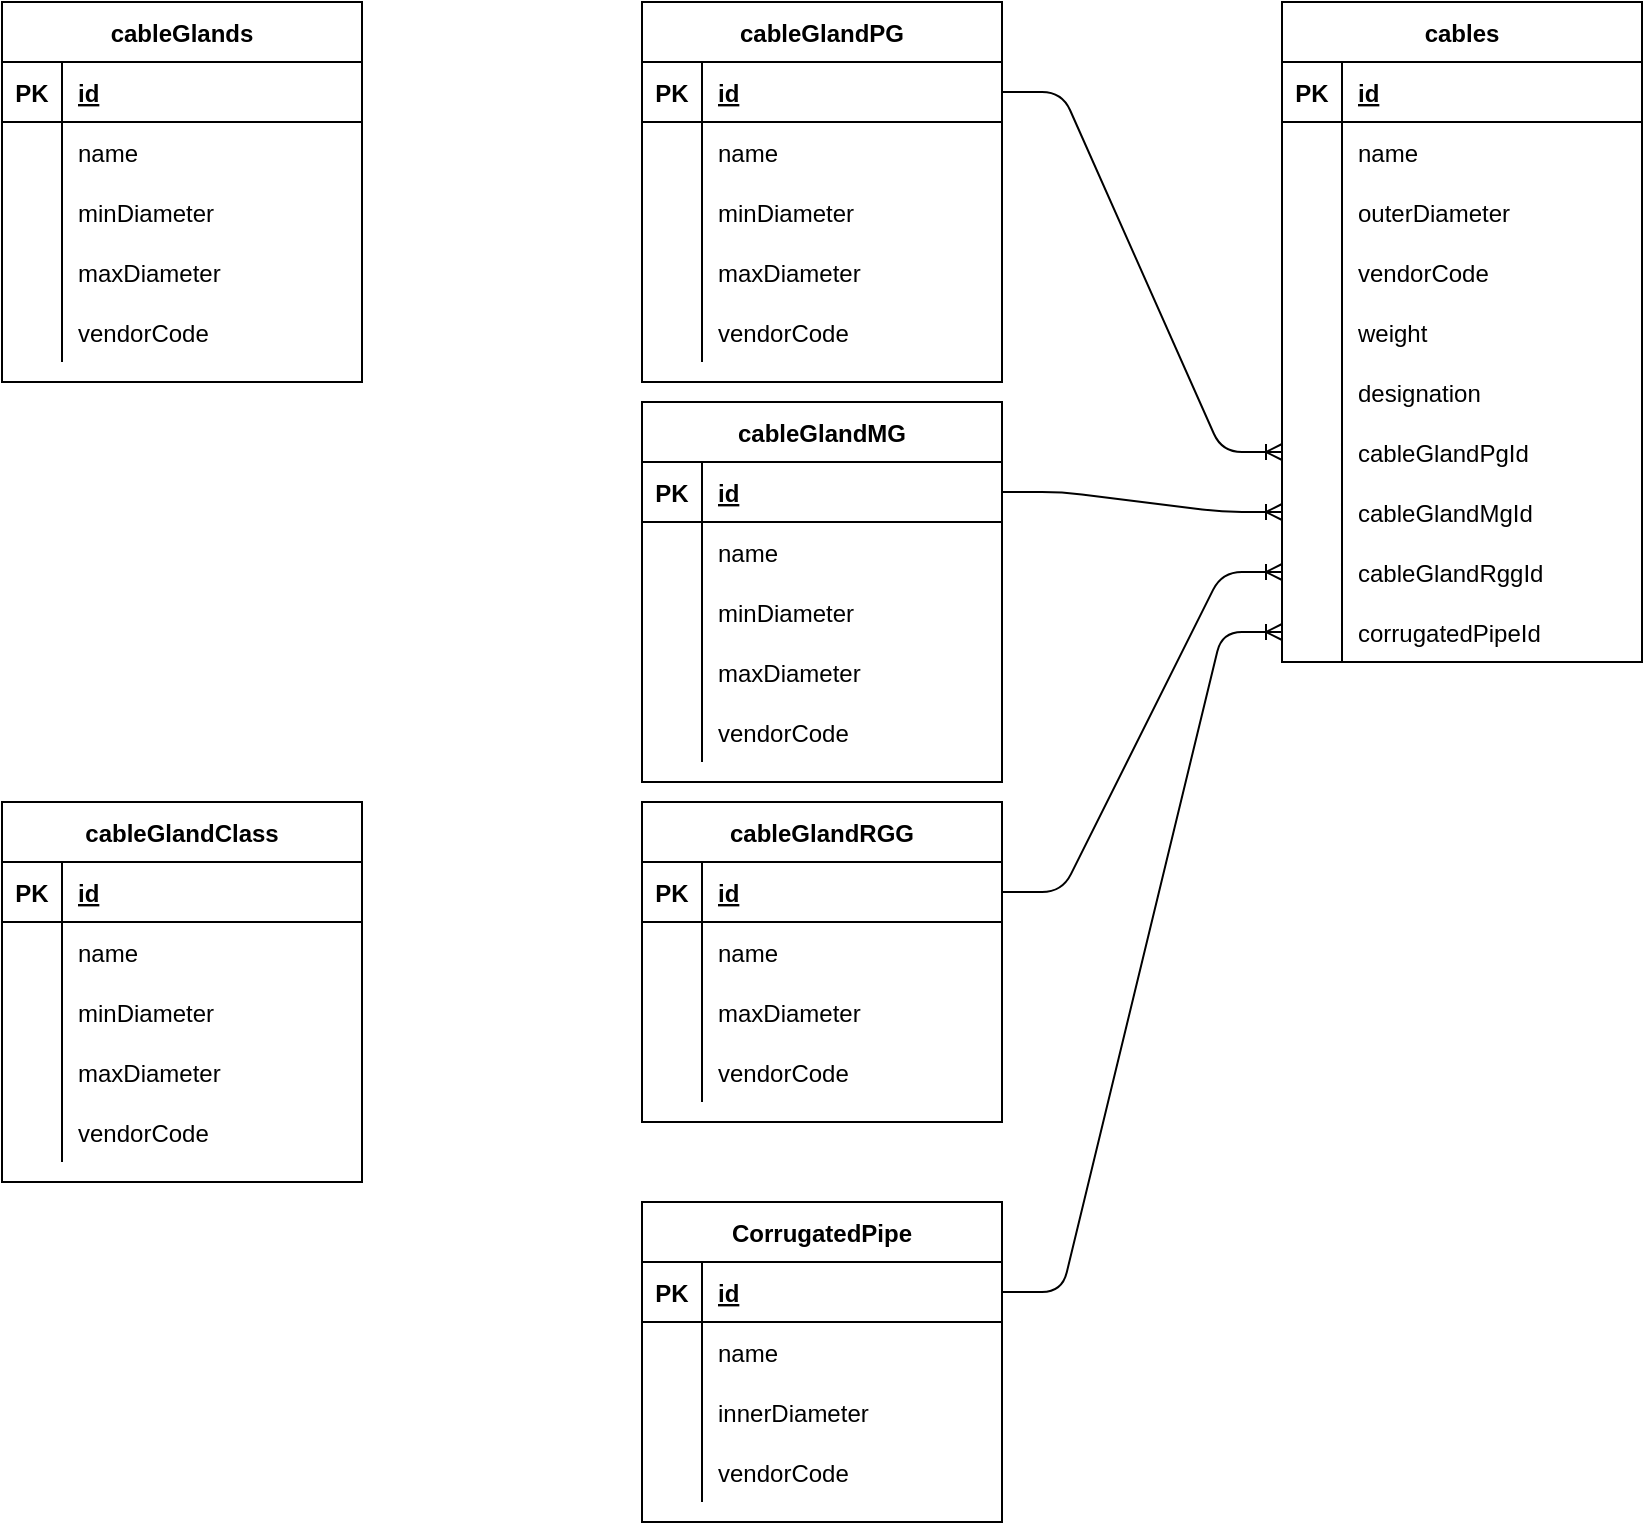 <mxfile version="14.0.1" type="device"><diagram id="R2lEEEUBdFMjLlhIrx00" name="Page-1"><mxGraphModel dx="1865" dy="689" grid="1" gridSize="10" guides="1" tooltips="1" connect="1" arrows="1" fold="1" page="1" pageScale="1" pageWidth="827" pageHeight="1169" math="0" shadow="0" extFonts="Permanent Marker^https://fonts.googleapis.com/css?family=Permanent+Marker"><root><mxCell id="0"/><mxCell id="1" parent="0"/><mxCell id="y3WjYk-hF2BFC4DKgjI9-2" value="cables" style="shape=table;startSize=30;container=1;collapsible=1;childLayout=tableLayout;fixedRows=1;rowLines=0;fontStyle=1;align=center;resizeLast=1;" parent="1" vertex="1"><mxGeometry x="360" y="40" width="180" height="330" as="geometry"><mxRectangle x="40" y="40" width="70" height="30" as="alternateBounds"/></mxGeometry></mxCell><mxCell id="y3WjYk-hF2BFC4DKgjI9-3" value="" style="shape=partialRectangle;collapsible=0;dropTarget=0;pointerEvents=0;fillColor=none;top=0;left=0;bottom=1;right=0;points=[[0,0.5],[1,0.5]];portConstraint=eastwest;" parent="y3WjYk-hF2BFC4DKgjI9-2" vertex="1"><mxGeometry y="30" width="180" height="30" as="geometry"/></mxCell><mxCell id="y3WjYk-hF2BFC4DKgjI9-4" value="PK" style="shape=partialRectangle;connectable=0;fillColor=none;top=0;left=0;bottom=0;right=0;fontStyle=1;overflow=hidden;" parent="y3WjYk-hF2BFC4DKgjI9-3" vertex="1"><mxGeometry width="30" height="30" as="geometry"/></mxCell><mxCell id="y3WjYk-hF2BFC4DKgjI9-5" value="id" style="shape=partialRectangle;connectable=0;fillColor=none;top=0;left=0;bottom=0;right=0;align=left;spacingLeft=6;fontStyle=5;overflow=hidden;" parent="y3WjYk-hF2BFC4DKgjI9-3" vertex="1"><mxGeometry x="30" width="150" height="30" as="geometry"/></mxCell><mxCell id="y3WjYk-hF2BFC4DKgjI9-6" value="" style="shape=partialRectangle;collapsible=0;dropTarget=0;pointerEvents=0;fillColor=none;top=0;left=0;bottom=0;right=0;points=[[0,0.5],[1,0.5]];portConstraint=eastwest;" parent="y3WjYk-hF2BFC4DKgjI9-2" vertex="1"><mxGeometry y="60" width="180" height="30" as="geometry"/></mxCell><mxCell id="y3WjYk-hF2BFC4DKgjI9-7" value="" style="shape=partialRectangle;connectable=0;fillColor=none;top=0;left=0;bottom=0;right=0;editable=1;overflow=hidden;" parent="y3WjYk-hF2BFC4DKgjI9-6" vertex="1"><mxGeometry width="30" height="30" as="geometry"/></mxCell><mxCell id="y3WjYk-hF2BFC4DKgjI9-8" value="name" style="shape=partialRectangle;connectable=0;fillColor=none;top=0;left=0;bottom=0;right=0;align=left;spacingLeft=6;overflow=hidden;" parent="y3WjYk-hF2BFC4DKgjI9-6" vertex="1"><mxGeometry x="30" width="150" height="30" as="geometry"/></mxCell><mxCell id="y3WjYk-hF2BFC4DKgjI9-9" value="" style="shape=partialRectangle;collapsible=0;dropTarget=0;pointerEvents=0;fillColor=none;top=0;left=0;bottom=0;right=0;points=[[0,0.5],[1,0.5]];portConstraint=eastwest;" parent="y3WjYk-hF2BFC4DKgjI9-2" vertex="1"><mxGeometry y="90" width="180" height="30" as="geometry"/></mxCell><mxCell id="y3WjYk-hF2BFC4DKgjI9-10" value="" style="shape=partialRectangle;connectable=0;fillColor=none;top=0;left=0;bottom=0;right=0;editable=1;overflow=hidden;" parent="y3WjYk-hF2BFC4DKgjI9-9" vertex="1"><mxGeometry width="30" height="30" as="geometry"/></mxCell><mxCell id="y3WjYk-hF2BFC4DKgjI9-11" value="outerDiameter" style="shape=partialRectangle;connectable=0;fillColor=none;top=0;left=0;bottom=0;right=0;align=left;spacingLeft=6;overflow=hidden;" parent="y3WjYk-hF2BFC4DKgjI9-9" vertex="1"><mxGeometry x="30" width="150" height="30" as="geometry"/></mxCell><mxCell id="y3WjYk-hF2BFC4DKgjI9-12" value="" style="shape=partialRectangle;collapsible=0;dropTarget=0;pointerEvents=0;fillColor=none;top=0;left=0;bottom=0;right=0;points=[[0,0.5],[1,0.5]];portConstraint=eastwest;" parent="y3WjYk-hF2BFC4DKgjI9-2" vertex="1"><mxGeometry y="120" width="180" height="30" as="geometry"/></mxCell><mxCell id="y3WjYk-hF2BFC4DKgjI9-13" value="" style="shape=partialRectangle;connectable=0;fillColor=none;top=0;left=0;bottom=0;right=0;editable=1;overflow=hidden;" parent="y3WjYk-hF2BFC4DKgjI9-12" vertex="1"><mxGeometry width="30" height="30" as="geometry"/></mxCell><mxCell id="y3WjYk-hF2BFC4DKgjI9-14" value="vendorCode" style="shape=partialRectangle;connectable=0;fillColor=none;top=0;left=0;bottom=0;right=0;align=left;spacingLeft=6;overflow=hidden;" parent="y3WjYk-hF2BFC4DKgjI9-12" vertex="1"><mxGeometry x="30" width="150" height="30" as="geometry"/></mxCell><mxCell id="y3WjYk-hF2BFC4DKgjI9-20" value="" style="shape=partialRectangle;collapsible=0;dropTarget=0;pointerEvents=0;fillColor=none;top=0;left=0;bottom=0;right=0;points=[[0,0.5],[1,0.5]];portConstraint=eastwest;" parent="y3WjYk-hF2BFC4DKgjI9-2" vertex="1"><mxGeometry y="150" width="180" height="30" as="geometry"/></mxCell><mxCell id="y3WjYk-hF2BFC4DKgjI9-21" value="" style="shape=partialRectangle;connectable=0;fillColor=none;top=0;left=0;bottom=0;right=0;editable=1;overflow=hidden;" parent="y3WjYk-hF2BFC4DKgjI9-20" vertex="1"><mxGeometry width="30" height="30" as="geometry"/></mxCell><mxCell id="y3WjYk-hF2BFC4DKgjI9-22" value="weight" style="shape=partialRectangle;connectable=0;fillColor=none;top=0;left=0;bottom=0;right=0;align=left;spacingLeft=6;overflow=hidden;" parent="y3WjYk-hF2BFC4DKgjI9-20" vertex="1"><mxGeometry x="30" width="150" height="30" as="geometry"/></mxCell><mxCell id="y3WjYk-hF2BFC4DKgjI9-32" value="" style="shape=partialRectangle;collapsible=0;dropTarget=0;pointerEvents=0;fillColor=none;top=0;left=0;bottom=0;right=0;points=[[0,0.5],[1,0.5]];portConstraint=eastwest;" parent="y3WjYk-hF2BFC4DKgjI9-2" vertex="1"><mxGeometry y="180" width="180" height="30" as="geometry"/></mxCell><mxCell id="y3WjYk-hF2BFC4DKgjI9-33" value="" style="shape=partialRectangle;connectable=0;fillColor=none;top=0;left=0;bottom=0;right=0;editable=1;overflow=hidden;" parent="y3WjYk-hF2BFC4DKgjI9-32" vertex="1"><mxGeometry width="30" height="30" as="geometry"/></mxCell><mxCell id="y3WjYk-hF2BFC4DKgjI9-34" value="designation" style="shape=partialRectangle;connectable=0;fillColor=none;top=0;left=0;bottom=0;right=0;align=left;spacingLeft=6;overflow=hidden;" parent="y3WjYk-hF2BFC4DKgjI9-32" vertex="1"><mxGeometry x="30" width="150" height="30" as="geometry"/></mxCell><mxCell id="y3WjYk-hF2BFC4DKgjI9-28" value="" style="shape=partialRectangle;collapsible=0;dropTarget=0;pointerEvents=0;fillColor=none;top=0;left=0;bottom=0;right=0;points=[[0,0.5],[1,0.5]];portConstraint=eastwest;" parent="y3WjYk-hF2BFC4DKgjI9-2" vertex="1"><mxGeometry y="210" width="180" height="30" as="geometry"/></mxCell><mxCell id="y3WjYk-hF2BFC4DKgjI9-29" value="" style="shape=partialRectangle;connectable=0;fillColor=none;top=0;left=0;bottom=0;right=0;editable=1;overflow=hidden;" parent="y3WjYk-hF2BFC4DKgjI9-28" vertex="1"><mxGeometry width="30" height="30" as="geometry"/></mxCell><mxCell id="y3WjYk-hF2BFC4DKgjI9-30" value="cableGlandPgId" style="shape=partialRectangle;connectable=0;fillColor=none;top=0;left=0;bottom=0;right=0;align=left;spacingLeft=6;overflow=hidden;" parent="y3WjYk-hF2BFC4DKgjI9-28" vertex="1"><mxGeometry x="30" width="150" height="30" as="geometry"/></mxCell><mxCell id="QT4CGH7tXEihgU_kym3k-116" value="" style="shape=partialRectangle;collapsible=0;dropTarget=0;pointerEvents=0;fillColor=none;top=0;left=0;bottom=0;right=0;points=[[0,0.5],[1,0.5]];portConstraint=eastwest;" parent="y3WjYk-hF2BFC4DKgjI9-2" vertex="1"><mxGeometry y="240" width="180" height="30" as="geometry"/></mxCell><mxCell id="QT4CGH7tXEihgU_kym3k-117" value="" style="shape=partialRectangle;connectable=0;fillColor=none;top=0;left=0;bottom=0;right=0;editable=1;overflow=hidden;" parent="QT4CGH7tXEihgU_kym3k-116" vertex="1"><mxGeometry width="30" height="30" as="geometry"/></mxCell><mxCell id="QT4CGH7tXEihgU_kym3k-118" value="cableGlandMgId" style="shape=partialRectangle;connectable=0;fillColor=none;top=0;left=0;bottom=0;right=0;align=left;spacingLeft=6;overflow=hidden;" parent="QT4CGH7tXEihgU_kym3k-116" vertex="1"><mxGeometry x="30" width="150" height="30" as="geometry"/></mxCell><mxCell id="QT4CGH7tXEihgU_kym3k-41" value="" style="shape=partialRectangle;collapsible=0;dropTarget=0;pointerEvents=0;fillColor=none;top=0;left=0;bottom=0;right=0;points=[[0,0.5],[1,0.5]];portConstraint=eastwest;" parent="y3WjYk-hF2BFC4DKgjI9-2" vertex="1"><mxGeometry y="270" width="180" height="30" as="geometry"/></mxCell><mxCell id="QT4CGH7tXEihgU_kym3k-42" value="" style="shape=partialRectangle;connectable=0;fillColor=none;top=0;left=0;bottom=0;right=0;editable=1;overflow=hidden;" parent="QT4CGH7tXEihgU_kym3k-41" vertex="1"><mxGeometry width="30" height="30" as="geometry"/></mxCell><mxCell id="QT4CGH7tXEihgU_kym3k-43" value="cableGlandRggId" style="shape=partialRectangle;connectable=0;fillColor=none;top=0;left=0;bottom=0;right=0;align=left;spacingLeft=6;overflow=hidden;" parent="QT4CGH7tXEihgU_kym3k-41" vertex="1"><mxGeometry x="30" width="150" height="30" as="geometry"/></mxCell><mxCell id="QT4CGH7tXEihgU_kym3k-126" value="" style="shape=partialRectangle;collapsible=0;dropTarget=0;pointerEvents=0;fillColor=none;top=0;left=0;bottom=0;right=0;points=[[0,0.5],[1,0.5]];portConstraint=eastwest;" parent="y3WjYk-hF2BFC4DKgjI9-2" vertex="1"><mxGeometry y="300" width="180" height="30" as="geometry"/></mxCell><mxCell id="QT4CGH7tXEihgU_kym3k-127" value="" style="shape=partialRectangle;connectable=0;fillColor=none;top=0;left=0;bottom=0;right=0;editable=1;overflow=hidden;" parent="QT4CGH7tXEihgU_kym3k-126" vertex="1"><mxGeometry width="30" height="30" as="geometry"/></mxCell><mxCell id="QT4CGH7tXEihgU_kym3k-128" value="corrugatedPipeId" style="shape=partialRectangle;connectable=0;fillColor=none;top=0;left=0;bottom=0;right=0;align=left;spacingLeft=6;overflow=hidden;" parent="QT4CGH7tXEihgU_kym3k-126" vertex="1"><mxGeometry x="30" width="150" height="30" as="geometry"/></mxCell><mxCell id="QT4CGH7tXEihgU_kym3k-14" value="cableGlands" style="shape=table;startSize=30;container=1;collapsible=1;childLayout=tableLayout;fixedRows=1;rowLines=0;fontStyle=1;align=center;resizeLast=1;" parent="1" vertex="1"><mxGeometry x="-280" y="40" width="180" height="190" as="geometry"><mxRectangle x="40" y="40" width="70" height="30" as="alternateBounds"/></mxGeometry></mxCell><mxCell id="QT4CGH7tXEihgU_kym3k-15" value="" style="shape=partialRectangle;collapsible=0;dropTarget=0;pointerEvents=0;fillColor=none;top=0;left=0;bottom=1;right=0;points=[[0,0.5],[1,0.5]];portConstraint=eastwest;" parent="QT4CGH7tXEihgU_kym3k-14" vertex="1"><mxGeometry y="30" width="180" height="30" as="geometry"/></mxCell><mxCell id="QT4CGH7tXEihgU_kym3k-16" value="PK" style="shape=partialRectangle;connectable=0;fillColor=none;top=0;left=0;bottom=0;right=0;fontStyle=1;overflow=hidden;" parent="QT4CGH7tXEihgU_kym3k-15" vertex="1"><mxGeometry width="30" height="30" as="geometry"/></mxCell><mxCell id="QT4CGH7tXEihgU_kym3k-17" value="id" style="shape=partialRectangle;connectable=0;fillColor=none;top=0;left=0;bottom=0;right=0;align=left;spacingLeft=6;fontStyle=5;overflow=hidden;" parent="QT4CGH7tXEihgU_kym3k-15" vertex="1"><mxGeometry x="30" width="150" height="30" as="geometry"/></mxCell><mxCell id="QT4CGH7tXEihgU_kym3k-18" value="" style="shape=partialRectangle;collapsible=0;dropTarget=0;pointerEvents=0;fillColor=none;top=0;left=0;bottom=0;right=0;points=[[0,0.5],[1,0.5]];portConstraint=eastwest;" parent="QT4CGH7tXEihgU_kym3k-14" vertex="1"><mxGeometry y="60" width="180" height="30" as="geometry"/></mxCell><mxCell id="QT4CGH7tXEihgU_kym3k-19" value="" style="shape=partialRectangle;connectable=0;fillColor=none;top=0;left=0;bottom=0;right=0;editable=1;overflow=hidden;" parent="QT4CGH7tXEihgU_kym3k-18" vertex="1"><mxGeometry width="30" height="30" as="geometry"/></mxCell><mxCell id="QT4CGH7tXEihgU_kym3k-20" value="name" style="shape=partialRectangle;connectable=0;fillColor=none;top=0;left=0;bottom=0;right=0;align=left;spacingLeft=6;overflow=hidden;" parent="QT4CGH7tXEihgU_kym3k-18" vertex="1"><mxGeometry x="30" width="150" height="30" as="geometry"/></mxCell><mxCell id="QT4CGH7tXEihgU_kym3k-21" value="" style="shape=partialRectangle;collapsible=0;dropTarget=0;pointerEvents=0;fillColor=none;top=0;left=0;bottom=0;right=0;points=[[0,0.5],[1,0.5]];portConstraint=eastwest;" parent="QT4CGH7tXEihgU_kym3k-14" vertex="1"><mxGeometry y="90" width="180" height="30" as="geometry"/></mxCell><mxCell id="QT4CGH7tXEihgU_kym3k-22" value="" style="shape=partialRectangle;connectable=0;fillColor=none;top=0;left=0;bottom=0;right=0;editable=1;overflow=hidden;" parent="QT4CGH7tXEihgU_kym3k-21" vertex="1"><mxGeometry width="30" height="30" as="geometry"/></mxCell><mxCell id="QT4CGH7tXEihgU_kym3k-23" value="minDiameter" style="shape=partialRectangle;connectable=0;fillColor=none;top=0;left=0;bottom=0;right=0;align=left;spacingLeft=6;overflow=hidden;" parent="QT4CGH7tXEihgU_kym3k-21" vertex="1"><mxGeometry x="30" width="150" height="30" as="geometry"/></mxCell><mxCell id="QT4CGH7tXEihgU_kym3k-24" value="" style="shape=partialRectangle;collapsible=0;dropTarget=0;pointerEvents=0;fillColor=none;top=0;left=0;bottom=0;right=0;points=[[0,0.5],[1,0.5]];portConstraint=eastwest;" parent="QT4CGH7tXEihgU_kym3k-14" vertex="1"><mxGeometry y="120" width="180" height="30" as="geometry"/></mxCell><mxCell id="QT4CGH7tXEihgU_kym3k-25" value="" style="shape=partialRectangle;connectable=0;fillColor=none;top=0;left=0;bottom=0;right=0;editable=1;overflow=hidden;" parent="QT4CGH7tXEihgU_kym3k-24" vertex="1"><mxGeometry width="30" height="30" as="geometry"/></mxCell><mxCell id="QT4CGH7tXEihgU_kym3k-26" value="maxDiameter" style="shape=partialRectangle;connectable=0;fillColor=none;top=0;left=0;bottom=0;right=0;align=left;spacingLeft=6;overflow=hidden;" parent="QT4CGH7tXEihgU_kym3k-24" vertex="1"><mxGeometry x="30" width="150" height="30" as="geometry"/></mxCell><mxCell id="QT4CGH7tXEihgU_kym3k-27" value="" style="shape=partialRectangle;collapsible=0;dropTarget=0;pointerEvents=0;fillColor=none;top=0;left=0;bottom=0;right=0;points=[[0,0.5],[1,0.5]];portConstraint=eastwest;" parent="QT4CGH7tXEihgU_kym3k-14" vertex="1"><mxGeometry y="150" width="180" height="30" as="geometry"/></mxCell><mxCell id="QT4CGH7tXEihgU_kym3k-28" value="" style="shape=partialRectangle;connectable=0;fillColor=none;top=0;left=0;bottom=0;right=0;editable=1;overflow=hidden;" parent="QT4CGH7tXEihgU_kym3k-27" vertex="1"><mxGeometry width="30" height="30" as="geometry"/></mxCell><mxCell id="QT4CGH7tXEihgU_kym3k-29" value="vendorCode" style="shape=partialRectangle;connectable=0;fillColor=none;top=0;left=0;bottom=0;right=0;align=left;spacingLeft=6;overflow=hidden;" parent="QT4CGH7tXEihgU_kym3k-27" vertex="1"><mxGeometry x="30" width="150" height="30" as="geometry"/></mxCell><mxCell id="QT4CGH7tXEihgU_kym3k-44" value="cableGlandClass" style="shape=table;startSize=30;container=1;collapsible=1;childLayout=tableLayout;fixedRows=1;rowLines=0;fontStyle=1;align=center;resizeLast=1;" parent="1" vertex="1"><mxGeometry x="-280" y="440" width="180" height="190" as="geometry"><mxRectangle x="40" y="40" width="70" height="30" as="alternateBounds"/></mxGeometry></mxCell><mxCell id="QT4CGH7tXEihgU_kym3k-45" value="" style="shape=partialRectangle;collapsible=0;dropTarget=0;pointerEvents=0;fillColor=none;top=0;left=0;bottom=1;right=0;points=[[0,0.5],[1,0.5]];portConstraint=eastwest;" parent="QT4CGH7tXEihgU_kym3k-44" vertex="1"><mxGeometry y="30" width="180" height="30" as="geometry"/></mxCell><mxCell id="QT4CGH7tXEihgU_kym3k-46" value="PK" style="shape=partialRectangle;connectable=0;fillColor=none;top=0;left=0;bottom=0;right=0;fontStyle=1;overflow=hidden;" parent="QT4CGH7tXEihgU_kym3k-45" vertex="1"><mxGeometry width="30" height="30" as="geometry"/></mxCell><mxCell id="QT4CGH7tXEihgU_kym3k-47" value="id" style="shape=partialRectangle;connectable=0;fillColor=none;top=0;left=0;bottom=0;right=0;align=left;spacingLeft=6;fontStyle=5;overflow=hidden;" parent="QT4CGH7tXEihgU_kym3k-45" vertex="1"><mxGeometry x="30" width="150" height="30" as="geometry"/></mxCell><mxCell id="QT4CGH7tXEihgU_kym3k-48" value="" style="shape=partialRectangle;collapsible=0;dropTarget=0;pointerEvents=0;fillColor=none;top=0;left=0;bottom=0;right=0;points=[[0,0.5],[1,0.5]];portConstraint=eastwest;" parent="QT4CGH7tXEihgU_kym3k-44" vertex="1"><mxGeometry y="60" width="180" height="30" as="geometry"/></mxCell><mxCell id="QT4CGH7tXEihgU_kym3k-49" value="" style="shape=partialRectangle;connectable=0;fillColor=none;top=0;left=0;bottom=0;right=0;editable=1;overflow=hidden;" parent="QT4CGH7tXEihgU_kym3k-48" vertex="1"><mxGeometry width="30" height="30" as="geometry"/></mxCell><mxCell id="QT4CGH7tXEihgU_kym3k-50" value="name" style="shape=partialRectangle;connectable=0;fillColor=none;top=0;left=0;bottom=0;right=0;align=left;spacingLeft=6;overflow=hidden;" parent="QT4CGH7tXEihgU_kym3k-48" vertex="1"><mxGeometry x="30" width="150" height="30" as="geometry"/></mxCell><mxCell id="QT4CGH7tXEihgU_kym3k-51" value="" style="shape=partialRectangle;collapsible=0;dropTarget=0;pointerEvents=0;fillColor=none;top=0;left=0;bottom=0;right=0;points=[[0,0.5],[1,0.5]];portConstraint=eastwest;" parent="QT4CGH7tXEihgU_kym3k-44" vertex="1"><mxGeometry y="90" width="180" height="30" as="geometry"/></mxCell><mxCell id="QT4CGH7tXEihgU_kym3k-52" value="" style="shape=partialRectangle;connectable=0;fillColor=none;top=0;left=0;bottom=0;right=0;editable=1;overflow=hidden;" parent="QT4CGH7tXEihgU_kym3k-51" vertex="1"><mxGeometry width="30" height="30" as="geometry"/></mxCell><mxCell id="QT4CGH7tXEihgU_kym3k-53" value="minDiameter" style="shape=partialRectangle;connectable=0;fillColor=none;top=0;left=0;bottom=0;right=0;align=left;spacingLeft=6;overflow=hidden;" parent="QT4CGH7tXEihgU_kym3k-51" vertex="1"><mxGeometry x="30" width="150" height="30" as="geometry"/></mxCell><mxCell id="QT4CGH7tXEihgU_kym3k-54" value="" style="shape=partialRectangle;collapsible=0;dropTarget=0;pointerEvents=0;fillColor=none;top=0;left=0;bottom=0;right=0;points=[[0,0.5],[1,0.5]];portConstraint=eastwest;" parent="QT4CGH7tXEihgU_kym3k-44" vertex="1"><mxGeometry y="120" width="180" height="30" as="geometry"/></mxCell><mxCell id="QT4CGH7tXEihgU_kym3k-55" value="" style="shape=partialRectangle;connectable=0;fillColor=none;top=0;left=0;bottom=0;right=0;editable=1;overflow=hidden;" parent="QT4CGH7tXEihgU_kym3k-54" vertex="1"><mxGeometry width="30" height="30" as="geometry"/></mxCell><mxCell id="QT4CGH7tXEihgU_kym3k-56" value="maxDiameter" style="shape=partialRectangle;connectable=0;fillColor=none;top=0;left=0;bottom=0;right=0;align=left;spacingLeft=6;overflow=hidden;" parent="QT4CGH7tXEihgU_kym3k-54" vertex="1"><mxGeometry x="30" width="150" height="30" as="geometry"/></mxCell><mxCell id="QT4CGH7tXEihgU_kym3k-57" value="" style="shape=partialRectangle;collapsible=0;dropTarget=0;pointerEvents=0;fillColor=none;top=0;left=0;bottom=0;right=0;points=[[0,0.5],[1,0.5]];portConstraint=eastwest;" parent="QT4CGH7tXEihgU_kym3k-44" vertex="1"><mxGeometry y="150" width="180" height="30" as="geometry"/></mxCell><mxCell id="QT4CGH7tXEihgU_kym3k-58" value="" style="shape=partialRectangle;connectable=0;fillColor=none;top=0;left=0;bottom=0;right=0;editable=1;overflow=hidden;" parent="QT4CGH7tXEihgU_kym3k-57" vertex="1"><mxGeometry width="30" height="30" as="geometry"/></mxCell><mxCell id="QT4CGH7tXEihgU_kym3k-59" value="vendorCode" style="shape=partialRectangle;connectable=0;fillColor=none;top=0;left=0;bottom=0;right=0;align=left;spacingLeft=6;overflow=hidden;" parent="QT4CGH7tXEihgU_kym3k-57" vertex="1"><mxGeometry x="30" width="150" height="30" as="geometry"/></mxCell><mxCell id="QT4CGH7tXEihgU_kym3k-60" value="cableGlandPG" style="shape=table;startSize=30;container=1;collapsible=1;childLayout=tableLayout;fixedRows=1;rowLines=0;fontStyle=1;align=center;resizeLast=1;" parent="1" vertex="1"><mxGeometry x="40" y="40" width="180" height="190" as="geometry"><mxRectangle x="40" y="40" width="70" height="30" as="alternateBounds"/></mxGeometry></mxCell><mxCell id="QT4CGH7tXEihgU_kym3k-61" value="" style="shape=partialRectangle;collapsible=0;dropTarget=0;pointerEvents=0;fillColor=none;top=0;left=0;bottom=1;right=0;points=[[0,0.5],[1,0.5]];portConstraint=eastwest;" parent="QT4CGH7tXEihgU_kym3k-60" vertex="1"><mxGeometry y="30" width="180" height="30" as="geometry"/></mxCell><mxCell id="QT4CGH7tXEihgU_kym3k-62" value="PK" style="shape=partialRectangle;connectable=0;fillColor=none;top=0;left=0;bottom=0;right=0;fontStyle=1;overflow=hidden;" parent="QT4CGH7tXEihgU_kym3k-61" vertex="1"><mxGeometry width="30" height="30" as="geometry"/></mxCell><mxCell id="QT4CGH7tXEihgU_kym3k-63" value="id" style="shape=partialRectangle;connectable=0;fillColor=none;top=0;left=0;bottom=0;right=0;align=left;spacingLeft=6;fontStyle=5;overflow=hidden;" parent="QT4CGH7tXEihgU_kym3k-61" vertex="1"><mxGeometry x="30" width="150" height="30" as="geometry"/></mxCell><mxCell id="QT4CGH7tXEihgU_kym3k-64" value="" style="shape=partialRectangle;collapsible=0;dropTarget=0;pointerEvents=0;fillColor=none;top=0;left=0;bottom=0;right=0;points=[[0,0.5],[1,0.5]];portConstraint=eastwest;" parent="QT4CGH7tXEihgU_kym3k-60" vertex="1"><mxGeometry y="60" width="180" height="30" as="geometry"/></mxCell><mxCell id="QT4CGH7tXEihgU_kym3k-65" value="" style="shape=partialRectangle;connectable=0;fillColor=none;top=0;left=0;bottom=0;right=0;editable=1;overflow=hidden;" parent="QT4CGH7tXEihgU_kym3k-64" vertex="1"><mxGeometry width="30" height="30" as="geometry"/></mxCell><mxCell id="QT4CGH7tXEihgU_kym3k-66" value="name" style="shape=partialRectangle;connectable=0;fillColor=none;top=0;left=0;bottom=0;right=0;align=left;spacingLeft=6;overflow=hidden;" parent="QT4CGH7tXEihgU_kym3k-64" vertex="1"><mxGeometry x="30" width="150" height="30" as="geometry"/></mxCell><mxCell id="QT4CGH7tXEihgU_kym3k-67" value="" style="shape=partialRectangle;collapsible=0;dropTarget=0;pointerEvents=0;fillColor=none;top=0;left=0;bottom=0;right=0;points=[[0,0.5],[1,0.5]];portConstraint=eastwest;" parent="QT4CGH7tXEihgU_kym3k-60" vertex="1"><mxGeometry y="90" width="180" height="30" as="geometry"/></mxCell><mxCell id="QT4CGH7tXEihgU_kym3k-68" value="" style="shape=partialRectangle;connectable=0;fillColor=none;top=0;left=0;bottom=0;right=0;editable=1;overflow=hidden;" parent="QT4CGH7tXEihgU_kym3k-67" vertex="1"><mxGeometry width="30" height="30" as="geometry"/></mxCell><mxCell id="QT4CGH7tXEihgU_kym3k-69" value="minDiameter" style="shape=partialRectangle;connectable=0;fillColor=none;top=0;left=0;bottom=0;right=0;align=left;spacingLeft=6;overflow=hidden;" parent="QT4CGH7tXEihgU_kym3k-67" vertex="1"><mxGeometry x="30" width="150" height="30" as="geometry"/></mxCell><mxCell id="QT4CGH7tXEihgU_kym3k-70" value="" style="shape=partialRectangle;collapsible=0;dropTarget=0;pointerEvents=0;fillColor=none;top=0;left=0;bottom=0;right=0;points=[[0,0.5],[1,0.5]];portConstraint=eastwest;" parent="QT4CGH7tXEihgU_kym3k-60" vertex="1"><mxGeometry y="120" width="180" height="30" as="geometry"/></mxCell><mxCell id="QT4CGH7tXEihgU_kym3k-71" value="" style="shape=partialRectangle;connectable=0;fillColor=none;top=0;left=0;bottom=0;right=0;editable=1;overflow=hidden;" parent="QT4CGH7tXEihgU_kym3k-70" vertex="1"><mxGeometry width="30" height="30" as="geometry"/></mxCell><mxCell id="QT4CGH7tXEihgU_kym3k-72" value="maxDiameter" style="shape=partialRectangle;connectable=0;fillColor=none;top=0;left=0;bottom=0;right=0;align=left;spacingLeft=6;overflow=hidden;" parent="QT4CGH7tXEihgU_kym3k-70" vertex="1"><mxGeometry x="30" width="150" height="30" as="geometry"/></mxCell><mxCell id="QT4CGH7tXEihgU_kym3k-73" value="" style="shape=partialRectangle;collapsible=0;dropTarget=0;pointerEvents=0;fillColor=none;top=0;left=0;bottom=0;right=0;points=[[0,0.5],[1,0.5]];portConstraint=eastwest;" parent="QT4CGH7tXEihgU_kym3k-60" vertex="1"><mxGeometry y="150" width="180" height="30" as="geometry"/></mxCell><mxCell id="QT4CGH7tXEihgU_kym3k-74" value="" style="shape=partialRectangle;connectable=0;fillColor=none;top=0;left=0;bottom=0;right=0;editable=1;overflow=hidden;" parent="QT4CGH7tXEihgU_kym3k-73" vertex="1"><mxGeometry width="30" height="30" as="geometry"/></mxCell><mxCell id="QT4CGH7tXEihgU_kym3k-75" value="vendorCode" style="shape=partialRectangle;connectable=0;fillColor=none;top=0;left=0;bottom=0;right=0;align=left;spacingLeft=6;overflow=hidden;" parent="QT4CGH7tXEihgU_kym3k-73" vertex="1"><mxGeometry x="30" width="150" height="30" as="geometry"/></mxCell><mxCell id="QT4CGH7tXEihgU_kym3k-76" value="cableGlandMG" style="shape=table;startSize=30;container=1;collapsible=1;childLayout=tableLayout;fixedRows=1;rowLines=0;fontStyle=1;align=center;resizeLast=1;" parent="1" vertex="1"><mxGeometry x="40" y="240" width="180" height="190" as="geometry"><mxRectangle x="40" y="240" width="70" height="30" as="alternateBounds"/></mxGeometry></mxCell><mxCell id="QT4CGH7tXEihgU_kym3k-77" value="" style="shape=partialRectangle;collapsible=0;dropTarget=0;pointerEvents=0;fillColor=none;top=0;left=0;bottom=1;right=0;points=[[0,0.5],[1,0.5]];portConstraint=eastwest;" parent="QT4CGH7tXEihgU_kym3k-76" vertex="1"><mxGeometry y="30" width="180" height="30" as="geometry"/></mxCell><mxCell id="QT4CGH7tXEihgU_kym3k-78" value="PK" style="shape=partialRectangle;connectable=0;fillColor=none;top=0;left=0;bottom=0;right=0;fontStyle=1;overflow=hidden;" parent="QT4CGH7tXEihgU_kym3k-77" vertex="1"><mxGeometry width="30" height="30" as="geometry"/></mxCell><mxCell id="QT4CGH7tXEihgU_kym3k-79" value="id" style="shape=partialRectangle;connectable=0;fillColor=none;top=0;left=0;bottom=0;right=0;align=left;spacingLeft=6;fontStyle=5;overflow=hidden;" parent="QT4CGH7tXEihgU_kym3k-77" vertex="1"><mxGeometry x="30" width="150" height="30" as="geometry"/></mxCell><mxCell id="QT4CGH7tXEihgU_kym3k-80" value="" style="shape=partialRectangle;collapsible=0;dropTarget=0;pointerEvents=0;fillColor=none;top=0;left=0;bottom=0;right=0;points=[[0,0.5],[1,0.5]];portConstraint=eastwest;" parent="QT4CGH7tXEihgU_kym3k-76" vertex="1"><mxGeometry y="60" width="180" height="30" as="geometry"/></mxCell><mxCell id="QT4CGH7tXEihgU_kym3k-81" value="" style="shape=partialRectangle;connectable=0;fillColor=none;top=0;left=0;bottom=0;right=0;editable=1;overflow=hidden;" parent="QT4CGH7tXEihgU_kym3k-80" vertex="1"><mxGeometry width="30" height="30" as="geometry"/></mxCell><mxCell id="QT4CGH7tXEihgU_kym3k-82" value="name" style="shape=partialRectangle;connectable=0;fillColor=none;top=0;left=0;bottom=0;right=0;align=left;spacingLeft=6;overflow=hidden;" parent="QT4CGH7tXEihgU_kym3k-80" vertex="1"><mxGeometry x="30" width="150" height="30" as="geometry"/></mxCell><mxCell id="QT4CGH7tXEihgU_kym3k-83" value="" style="shape=partialRectangle;collapsible=0;dropTarget=0;pointerEvents=0;fillColor=none;top=0;left=0;bottom=0;right=0;points=[[0,0.5],[1,0.5]];portConstraint=eastwest;" parent="QT4CGH7tXEihgU_kym3k-76" vertex="1"><mxGeometry y="90" width="180" height="30" as="geometry"/></mxCell><mxCell id="QT4CGH7tXEihgU_kym3k-84" value="" style="shape=partialRectangle;connectable=0;fillColor=none;top=0;left=0;bottom=0;right=0;editable=1;overflow=hidden;" parent="QT4CGH7tXEihgU_kym3k-83" vertex="1"><mxGeometry width="30" height="30" as="geometry"/></mxCell><mxCell id="QT4CGH7tXEihgU_kym3k-85" value="minDiameter" style="shape=partialRectangle;connectable=0;fillColor=none;top=0;left=0;bottom=0;right=0;align=left;spacingLeft=6;overflow=hidden;" parent="QT4CGH7tXEihgU_kym3k-83" vertex="1"><mxGeometry x="30" width="150" height="30" as="geometry"/></mxCell><mxCell id="QT4CGH7tXEihgU_kym3k-86" value="" style="shape=partialRectangle;collapsible=0;dropTarget=0;pointerEvents=0;fillColor=none;top=0;left=0;bottom=0;right=0;points=[[0,0.5],[1,0.5]];portConstraint=eastwest;" parent="QT4CGH7tXEihgU_kym3k-76" vertex="1"><mxGeometry y="120" width="180" height="30" as="geometry"/></mxCell><mxCell id="QT4CGH7tXEihgU_kym3k-87" value="" style="shape=partialRectangle;connectable=0;fillColor=none;top=0;left=0;bottom=0;right=0;editable=1;overflow=hidden;" parent="QT4CGH7tXEihgU_kym3k-86" vertex="1"><mxGeometry width="30" height="30" as="geometry"/></mxCell><mxCell id="QT4CGH7tXEihgU_kym3k-88" value="maxDiameter" style="shape=partialRectangle;connectable=0;fillColor=none;top=0;left=0;bottom=0;right=0;align=left;spacingLeft=6;overflow=hidden;" parent="QT4CGH7tXEihgU_kym3k-86" vertex="1"><mxGeometry x="30" width="150" height="30" as="geometry"/></mxCell><mxCell id="QT4CGH7tXEihgU_kym3k-89" value="" style="shape=partialRectangle;collapsible=0;dropTarget=0;pointerEvents=0;fillColor=none;top=0;left=0;bottom=0;right=0;points=[[0,0.5],[1,0.5]];portConstraint=eastwest;" parent="QT4CGH7tXEihgU_kym3k-76" vertex="1"><mxGeometry y="150" width="180" height="30" as="geometry"/></mxCell><mxCell id="QT4CGH7tXEihgU_kym3k-90" value="" style="shape=partialRectangle;connectable=0;fillColor=none;top=0;left=0;bottom=0;right=0;editable=1;overflow=hidden;" parent="QT4CGH7tXEihgU_kym3k-89" vertex="1"><mxGeometry width="30" height="30" as="geometry"/></mxCell><mxCell id="QT4CGH7tXEihgU_kym3k-91" value="vendorCode" style="shape=partialRectangle;connectable=0;fillColor=none;top=0;left=0;bottom=0;right=0;align=left;spacingLeft=6;overflow=hidden;" parent="QT4CGH7tXEihgU_kym3k-89" vertex="1"><mxGeometry x="30" width="150" height="30" as="geometry"/></mxCell><mxCell id="QT4CGH7tXEihgU_kym3k-92" value="cableGlandRGG" style="shape=table;startSize=30;container=1;collapsible=1;childLayout=tableLayout;fixedRows=1;rowLines=0;fontStyle=1;align=center;resizeLast=1;" parent="1" vertex="1"><mxGeometry x="40" y="440" width="180" height="160" as="geometry"><mxRectangle x="40" y="40" width="70" height="30" as="alternateBounds"/></mxGeometry></mxCell><mxCell id="QT4CGH7tXEihgU_kym3k-93" value="" style="shape=partialRectangle;collapsible=0;dropTarget=0;pointerEvents=0;fillColor=none;top=0;left=0;bottom=1;right=0;points=[[0,0.5],[1,0.5]];portConstraint=eastwest;" parent="QT4CGH7tXEihgU_kym3k-92" vertex="1"><mxGeometry y="30" width="180" height="30" as="geometry"/></mxCell><mxCell id="QT4CGH7tXEihgU_kym3k-94" value="PK" style="shape=partialRectangle;connectable=0;fillColor=none;top=0;left=0;bottom=0;right=0;fontStyle=1;overflow=hidden;" parent="QT4CGH7tXEihgU_kym3k-93" vertex="1"><mxGeometry width="30" height="30" as="geometry"/></mxCell><mxCell id="QT4CGH7tXEihgU_kym3k-95" value="id" style="shape=partialRectangle;connectable=0;fillColor=none;top=0;left=0;bottom=0;right=0;align=left;spacingLeft=6;fontStyle=5;overflow=hidden;" parent="QT4CGH7tXEihgU_kym3k-93" vertex="1"><mxGeometry x="30" width="150" height="30" as="geometry"/></mxCell><mxCell id="QT4CGH7tXEihgU_kym3k-96" value="" style="shape=partialRectangle;collapsible=0;dropTarget=0;pointerEvents=0;fillColor=none;top=0;left=0;bottom=0;right=0;points=[[0,0.5],[1,0.5]];portConstraint=eastwest;" parent="QT4CGH7tXEihgU_kym3k-92" vertex="1"><mxGeometry y="60" width="180" height="30" as="geometry"/></mxCell><mxCell id="QT4CGH7tXEihgU_kym3k-97" value="" style="shape=partialRectangle;connectable=0;fillColor=none;top=0;left=0;bottom=0;right=0;editable=1;overflow=hidden;" parent="QT4CGH7tXEihgU_kym3k-96" vertex="1"><mxGeometry width="30" height="30" as="geometry"/></mxCell><mxCell id="QT4CGH7tXEihgU_kym3k-98" value="name" style="shape=partialRectangle;connectable=0;fillColor=none;top=0;left=0;bottom=0;right=0;align=left;spacingLeft=6;overflow=hidden;" parent="QT4CGH7tXEihgU_kym3k-96" vertex="1"><mxGeometry x="30" width="150" height="30" as="geometry"/></mxCell><mxCell id="QT4CGH7tXEihgU_kym3k-102" value="" style="shape=partialRectangle;collapsible=0;dropTarget=0;pointerEvents=0;fillColor=none;top=0;left=0;bottom=0;right=0;points=[[0,0.5],[1,0.5]];portConstraint=eastwest;" parent="QT4CGH7tXEihgU_kym3k-92" vertex="1"><mxGeometry y="90" width="180" height="30" as="geometry"/></mxCell><mxCell id="QT4CGH7tXEihgU_kym3k-103" value="" style="shape=partialRectangle;connectable=0;fillColor=none;top=0;left=0;bottom=0;right=0;editable=1;overflow=hidden;" parent="QT4CGH7tXEihgU_kym3k-102" vertex="1"><mxGeometry width="30" height="30" as="geometry"/></mxCell><mxCell id="QT4CGH7tXEihgU_kym3k-104" value="maxDiameter" style="shape=partialRectangle;connectable=0;fillColor=none;top=0;left=0;bottom=0;right=0;align=left;spacingLeft=6;overflow=hidden;" parent="QT4CGH7tXEihgU_kym3k-102" vertex="1"><mxGeometry x="30" width="150" height="30" as="geometry"/></mxCell><mxCell id="QT4CGH7tXEihgU_kym3k-105" value="" style="shape=partialRectangle;collapsible=0;dropTarget=0;pointerEvents=0;fillColor=none;top=0;left=0;bottom=0;right=0;points=[[0,0.5],[1,0.5]];portConstraint=eastwest;" parent="QT4CGH7tXEihgU_kym3k-92" vertex="1"><mxGeometry y="120" width="180" height="30" as="geometry"/></mxCell><mxCell id="QT4CGH7tXEihgU_kym3k-106" value="" style="shape=partialRectangle;connectable=0;fillColor=none;top=0;left=0;bottom=0;right=0;editable=1;overflow=hidden;" parent="QT4CGH7tXEihgU_kym3k-105" vertex="1"><mxGeometry width="30" height="30" as="geometry"/></mxCell><mxCell id="QT4CGH7tXEihgU_kym3k-107" value="vendorCode" style="shape=partialRectangle;connectable=0;fillColor=none;top=0;left=0;bottom=0;right=0;align=left;spacingLeft=6;overflow=hidden;" parent="QT4CGH7tXEihgU_kym3k-105" vertex="1"><mxGeometry x="30" width="150" height="30" as="geometry"/></mxCell><mxCell id="QT4CGH7tXEihgU_kym3k-119" value="" style="edgeStyle=entityRelationEdgeStyle;fontSize=12;html=1;endArrow=ERoneToMany;exitX=1;exitY=0.5;exitDx=0;exitDy=0;entryX=0;entryY=0.5;entryDx=0;entryDy=0;" parent="1" source="QT4CGH7tXEihgU_kym3k-61" target="y3WjYk-hF2BFC4DKgjI9-28" edge="1"><mxGeometry width="100" height="100" relative="1" as="geometry"><mxPoint x="260" y="210" as="sourcePoint"/><mxPoint x="357" y="265" as="targetPoint"/></mxGeometry></mxCell><mxCell id="QT4CGH7tXEihgU_kym3k-120" value="" style="edgeStyle=entityRelationEdgeStyle;fontSize=12;html=1;endArrow=ERoneToMany;exitX=1;exitY=0.5;exitDx=0;exitDy=0;entryX=0;entryY=0.5;entryDx=0;entryDy=0;" parent="1" source="QT4CGH7tXEihgU_kym3k-77" target="QT4CGH7tXEihgU_kym3k-116" edge="1"><mxGeometry width="100" height="100" relative="1" as="geometry"><mxPoint x="230" y="290" as="sourcePoint"/><mxPoint x="330" y="190" as="targetPoint"/></mxGeometry></mxCell><mxCell id="QT4CGH7tXEihgU_kym3k-121" value="" style="edgeStyle=entityRelationEdgeStyle;fontSize=12;html=1;endArrow=ERoneToMany;exitX=1;exitY=0.5;exitDx=0;exitDy=0;entryX=0;entryY=0.5;entryDx=0;entryDy=0;" parent="1" source="QT4CGH7tXEihgU_kym3k-93" target="QT4CGH7tXEihgU_kym3k-41" edge="1"><mxGeometry width="100" height="100" relative="1" as="geometry"><mxPoint x="260" y="480" as="sourcePoint"/><mxPoint x="360" y="380" as="targetPoint"/></mxGeometry></mxCell><mxCell id="QT4CGH7tXEihgU_kym3k-129" value="СorrugatedPipe" style="shape=table;startSize=30;container=1;collapsible=1;childLayout=tableLayout;fixedRows=1;rowLines=0;fontStyle=1;align=center;resizeLast=1;" parent="1" vertex="1"><mxGeometry x="40" y="640" width="180" height="160" as="geometry"><mxRectangle x="40" y="40" width="70" height="30" as="alternateBounds"/></mxGeometry></mxCell><mxCell id="QT4CGH7tXEihgU_kym3k-130" value="" style="shape=partialRectangle;collapsible=0;dropTarget=0;pointerEvents=0;fillColor=none;top=0;left=0;bottom=1;right=0;points=[[0,0.5],[1,0.5]];portConstraint=eastwest;" parent="QT4CGH7tXEihgU_kym3k-129" vertex="1"><mxGeometry y="30" width="180" height="30" as="geometry"/></mxCell><mxCell id="QT4CGH7tXEihgU_kym3k-131" value="PK" style="shape=partialRectangle;connectable=0;fillColor=none;top=0;left=0;bottom=0;right=0;fontStyle=1;overflow=hidden;" parent="QT4CGH7tXEihgU_kym3k-130" vertex="1"><mxGeometry width="30" height="30" as="geometry"/></mxCell><mxCell id="QT4CGH7tXEihgU_kym3k-132" value="id" style="shape=partialRectangle;connectable=0;fillColor=none;top=0;left=0;bottom=0;right=0;align=left;spacingLeft=6;fontStyle=5;overflow=hidden;" parent="QT4CGH7tXEihgU_kym3k-130" vertex="1"><mxGeometry x="30" width="150" height="30" as="geometry"/></mxCell><mxCell id="QT4CGH7tXEihgU_kym3k-133" value="" style="shape=partialRectangle;collapsible=0;dropTarget=0;pointerEvents=0;fillColor=none;top=0;left=0;bottom=0;right=0;points=[[0,0.5],[1,0.5]];portConstraint=eastwest;" parent="QT4CGH7tXEihgU_kym3k-129" vertex="1"><mxGeometry y="60" width="180" height="30" as="geometry"/></mxCell><mxCell id="QT4CGH7tXEihgU_kym3k-134" value="" style="shape=partialRectangle;connectable=0;fillColor=none;top=0;left=0;bottom=0;right=0;editable=1;overflow=hidden;" parent="QT4CGH7tXEihgU_kym3k-133" vertex="1"><mxGeometry width="30" height="30" as="geometry"/></mxCell><mxCell id="QT4CGH7tXEihgU_kym3k-135" value="name" style="shape=partialRectangle;connectable=0;fillColor=none;top=0;left=0;bottom=0;right=0;align=left;spacingLeft=6;overflow=hidden;" parent="QT4CGH7tXEihgU_kym3k-133" vertex="1"><mxGeometry x="30" width="150" height="30" as="geometry"/></mxCell><mxCell id="rjfV6bHCaOR0AAmxb47b-1" value="" style="shape=partialRectangle;collapsible=0;dropTarget=0;pointerEvents=0;fillColor=none;top=0;left=0;bottom=0;right=0;points=[[0,0.5],[1,0.5]];portConstraint=eastwest;" vertex="1" parent="QT4CGH7tXEihgU_kym3k-129"><mxGeometry y="90" width="180" height="30" as="geometry"/></mxCell><mxCell id="rjfV6bHCaOR0AAmxb47b-2" value="" style="shape=partialRectangle;connectable=0;fillColor=none;top=0;left=0;bottom=0;right=0;editable=1;overflow=hidden;" vertex="1" parent="rjfV6bHCaOR0AAmxb47b-1"><mxGeometry width="30" height="30" as="geometry"/></mxCell><mxCell id="rjfV6bHCaOR0AAmxb47b-3" value="innerDiameter" style="shape=partialRectangle;connectable=0;fillColor=none;top=0;left=0;bottom=0;right=0;align=left;spacingLeft=6;overflow=hidden;" vertex="1" parent="rjfV6bHCaOR0AAmxb47b-1"><mxGeometry x="30" width="150" height="30" as="geometry"/></mxCell><mxCell id="rjfV6bHCaOR0AAmxb47b-4" value="" style="shape=partialRectangle;collapsible=0;dropTarget=0;pointerEvents=0;fillColor=none;top=0;left=0;bottom=0;right=0;points=[[0,0.5],[1,0.5]];portConstraint=eastwest;" vertex="1" parent="QT4CGH7tXEihgU_kym3k-129"><mxGeometry y="120" width="180" height="30" as="geometry"/></mxCell><mxCell id="rjfV6bHCaOR0AAmxb47b-5" value="" style="shape=partialRectangle;connectable=0;fillColor=none;top=0;left=0;bottom=0;right=0;editable=1;overflow=hidden;" vertex="1" parent="rjfV6bHCaOR0AAmxb47b-4"><mxGeometry width="30" height="30" as="geometry"/></mxCell><mxCell id="rjfV6bHCaOR0AAmxb47b-6" value="vendorCode" style="shape=partialRectangle;connectable=0;fillColor=none;top=0;left=0;bottom=0;right=0;align=left;spacingLeft=6;overflow=hidden;" vertex="1" parent="rjfV6bHCaOR0AAmxb47b-4"><mxGeometry x="30" width="150" height="30" as="geometry"/></mxCell><mxCell id="QT4CGH7tXEihgU_kym3k-142" value="" style="edgeStyle=entityRelationEdgeStyle;fontSize=12;html=1;endArrow=ERoneToMany;exitX=1;exitY=0.5;exitDx=0;exitDy=0;entryX=0;entryY=0.5;entryDx=0;entryDy=0;" parent="1" source="QT4CGH7tXEihgU_kym3k-130" target="QT4CGH7tXEihgU_kym3k-126" edge="1"><mxGeometry width="100" height="100" relative="1" as="geometry"><mxPoint x="290" y="620" as="sourcePoint"/><mxPoint x="390" y="520" as="targetPoint"/></mxGeometry></mxCell></root></mxGraphModel></diagram></mxfile>